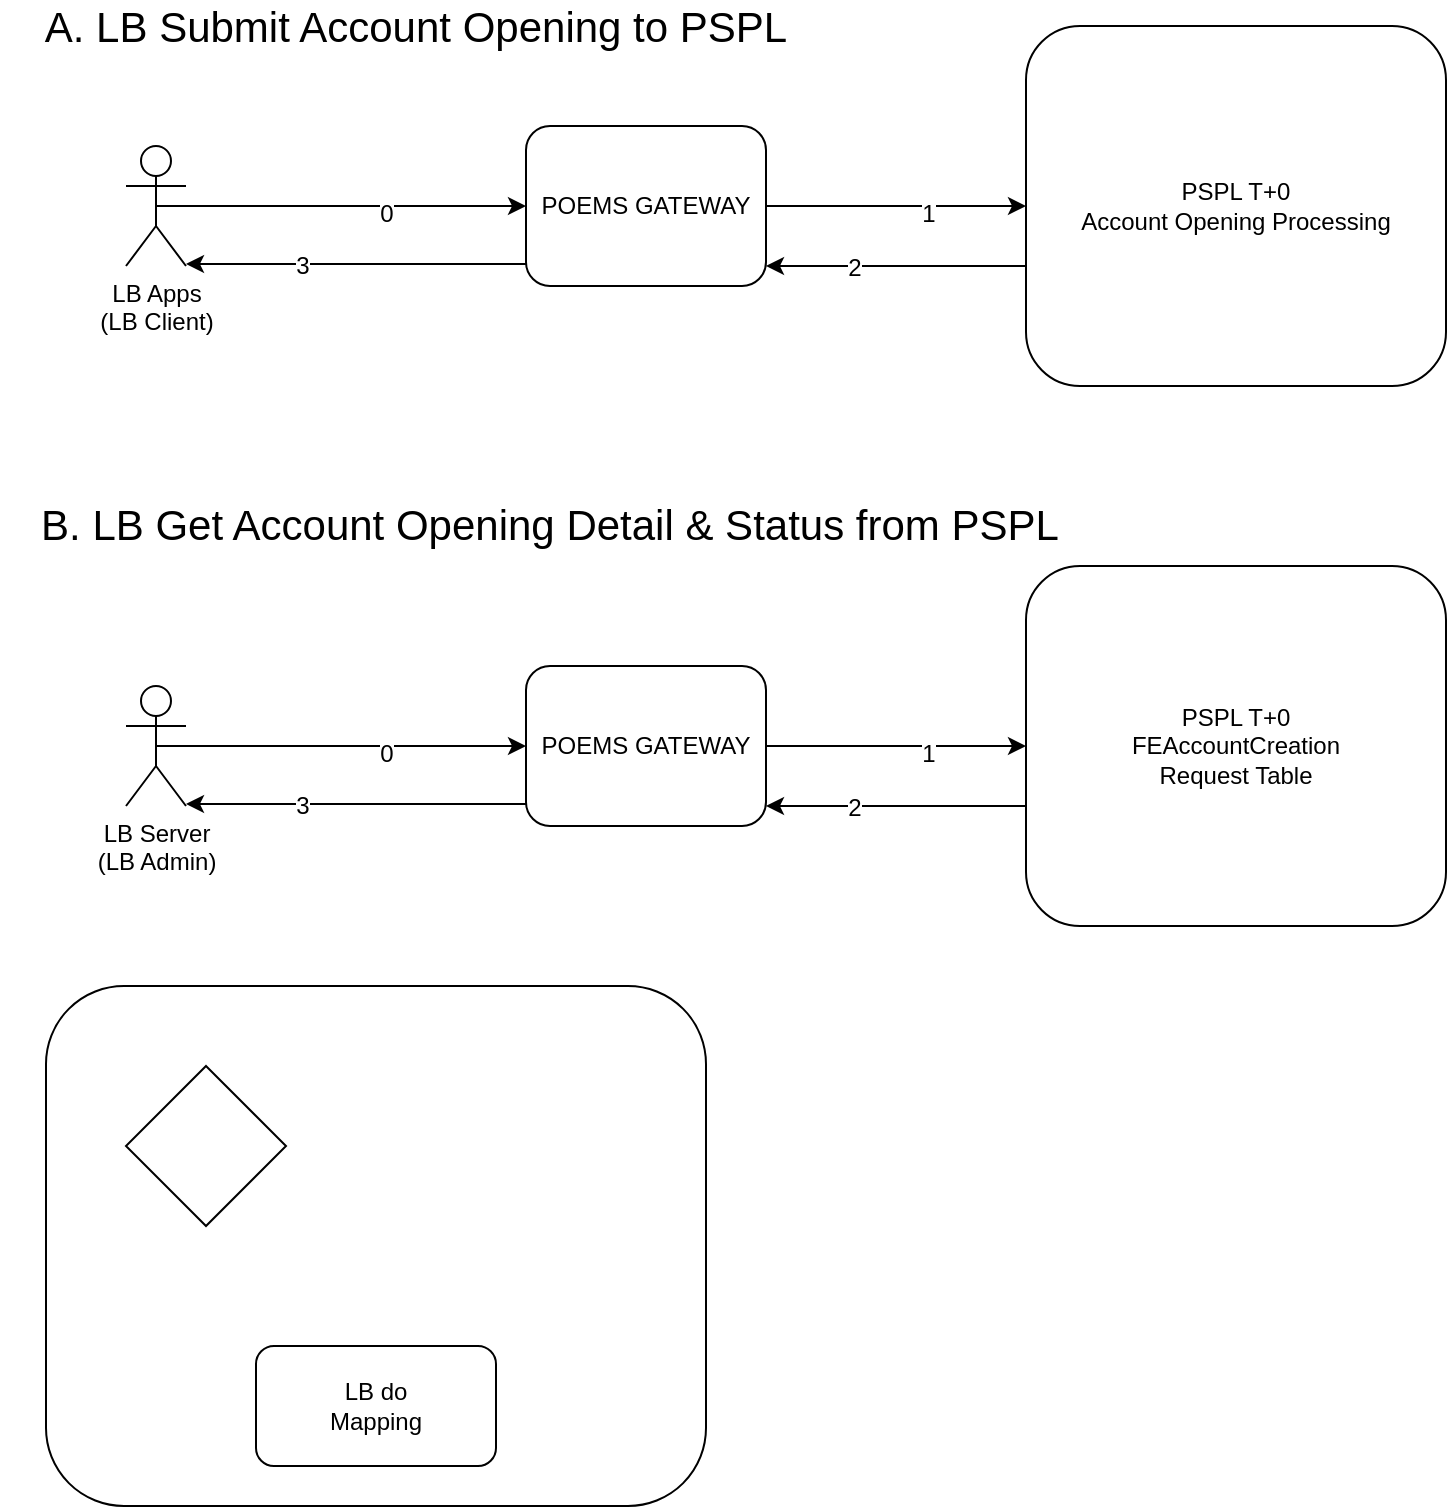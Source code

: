 <mxfile version="12.1.5" type="github" pages="1">
  <diagram id="UOzD4N3eyY4db2SnFhZ8" name="Page-1">
    <mxGraphModel dx="1038" dy="500" grid="1" gridSize="10" guides="1" tooltips="1" connect="1" arrows="1" fold="1" page="1" pageScale="1" pageWidth="850" pageHeight="1100" math="0" shadow="0">
      <root>
        <mxCell id="0"/>
        <mxCell id="1" parent="0"/>
        <mxCell id="Ur7TswTjiC4Jq3S4hagu-1" value="LB Apps&lt;br&gt;(LB Client)" style="shape=umlActor;verticalLabelPosition=bottom;labelBackgroundColor=#ffffff;verticalAlign=top;html=1;outlineConnect=0;" parent="1" vertex="1">
          <mxGeometry x="70" y="110" width="30" height="60" as="geometry"/>
        </mxCell>
        <mxCell id="Ur7TswTjiC4Jq3S4hagu-4" value="POEMS GATEWAY" style="rounded=1;whiteSpace=wrap;html=1;" parent="1" vertex="1">
          <mxGeometry x="270" y="100" width="120" height="80" as="geometry"/>
        </mxCell>
        <mxCell id="wVM4E26sl-JtEafnIeuh-1" value="" style="endArrow=classic;html=1;exitX=0.5;exitY=0.5;exitDx=0;exitDy=0;exitPerimeter=0;entryX=0;entryY=0.5;entryDx=0;entryDy=0;" edge="1" parent="1" source="Ur7TswTjiC4Jq3S4hagu-1" target="Ur7TswTjiC4Jq3S4hagu-4">
          <mxGeometry width="50" height="50" relative="1" as="geometry">
            <mxPoint x="160" y="180" as="sourcePoint"/>
            <mxPoint x="210" y="130" as="targetPoint"/>
          </mxGeometry>
        </mxCell>
        <mxCell id="wVM4E26sl-JtEafnIeuh-2" value="0" style="text;html=1;resizable=0;points=[];align=center;verticalAlign=middle;labelBackgroundColor=#ffffff;" vertex="1" connectable="0" parent="wVM4E26sl-JtEafnIeuh-1">
          <mxGeometry x="0.239" y="-4" relative="1" as="geometry">
            <mxPoint as="offset"/>
          </mxGeometry>
        </mxCell>
        <mxCell id="wVM4E26sl-JtEafnIeuh-3" value="PSPL T+0 &lt;br&gt;Account Opening Processing" style="rounded=1;whiteSpace=wrap;html=1;" vertex="1" parent="1">
          <mxGeometry x="520" y="50" width="210" height="180" as="geometry"/>
        </mxCell>
        <mxCell id="wVM4E26sl-JtEafnIeuh-4" value="" style="endArrow=classic;html=1;exitX=1;exitY=0.5;exitDx=0;exitDy=0;entryX=0;entryY=0.5;entryDx=0;entryDy=0;" edge="1" parent="1" source="Ur7TswTjiC4Jq3S4hagu-4" target="wVM4E26sl-JtEafnIeuh-3">
          <mxGeometry width="50" height="50" relative="1" as="geometry">
            <mxPoint x="340" y="140" as="sourcePoint"/>
            <mxPoint x="485" y="140" as="targetPoint"/>
          </mxGeometry>
        </mxCell>
        <mxCell id="wVM4E26sl-JtEafnIeuh-5" value="1" style="text;html=1;resizable=0;points=[];align=center;verticalAlign=middle;labelBackgroundColor=#ffffff;" vertex="1" connectable="0" parent="wVM4E26sl-JtEafnIeuh-4">
          <mxGeometry x="0.239" y="-4" relative="1" as="geometry">
            <mxPoint as="offset"/>
          </mxGeometry>
        </mxCell>
        <mxCell id="wVM4E26sl-JtEafnIeuh-6" value="" style="endArrow=classic;html=1;" edge="1" parent="1">
          <mxGeometry width="50" height="50" relative="1" as="geometry">
            <mxPoint x="520" y="170" as="sourcePoint"/>
            <mxPoint x="390" y="170" as="targetPoint"/>
          </mxGeometry>
        </mxCell>
        <mxCell id="wVM4E26sl-JtEafnIeuh-8" value="2" style="text;html=1;resizable=0;points=[];align=center;verticalAlign=middle;labelBackgroundColor=#ffffff;" vertex="1" connectable="0" parent="wVM4E26sl-JtEafnIeuh-6">
          <mxGeometry x="0.323" y="1" relative="1" as="geometry">
            <mxPoint as="offset"/>
          </mxGeometry>
        </mxCell>
        <mxCell id="wVM4E26sl-JtEafnIeuh-9" value="" style="endArrow=classic;html=1;" edge="1" parent="1">
          <mxGeometry width="50" height="50" relative="1" as="geometry">
            <mxPoint x="270" y="169" as="sourcePoint"/>
            <mxPoint x="100" y="169" as="targetPoint"/>
          </mxGeometry>
        </mxCell>
        <mxCell id="wVM4E26sl-JtEafnIeuh-10" value="3" style="text;html=1;resizable=0;points=[];align=center;verticalAlign=middle;labelBackgroundColor=#ffffff;" vertex="1" connectable="0" parent="wVM4E26sl-JtEafnIeuh-9">
          <mxGeometry x="0.323" y="1" relative="1" as="geometry">
            <mxPoint as="offset"/>
          </mxGeometry>
        </mxCell>
        <mxCell id="wVM4E26sl-JtEafnIeuh-11" value="LB Server&lt;br&gt;(LB Admin)" style="shape=umlActor;verticalLabelPosition=bottom;labelBackgroundColor=#ffffff;verticalAlign=top;html=1;outlineConnect=0;" vertex="1" parent="1">
          <mxGeometry x="70" y="380" width="30" height="60" as="geometry"/>
        </mxCell>
        <mxCell id="wVM4E26sl-JtEafnIeuh-12" value="POEMS GATEWAY" style="rounded=1;whiteSpace=wrap;html=1;" vertex="1" parent="1">
          <mxGeometry x="270" y="370" width="120" height="80" as="geometry"/>
        </mxCell>
        <mxCell id="wVM4E26sl-JtEafnIeuh-13" value="" style="endArrow=classic;html=1;exitX=0.5;exitY=0.5;exitDx=0;exitDy=0;exitPerimeter=0;entryX=0;entryY=0.5;entryDx=0;entryDy=0;" edge="1" parent="1" source="wVM4E26sl-JtEafnIeuh-11" target="wVM4E26sl-JtEafnIeuh-12">
          <mxGeometry width="50" height="50" relative="1" as="geometry">
            <mxPoint x="160" y="450" as="sourcePoint"/>
            <mxPoint x="210" y="400" as="targetPoint"/>
          </mxGeometry>
        </mxCell>
        <mxCell id="wVM4E26sl-JtEafnIeuh-14" value="0" style="text;html=1;resizable=0;points=[];align=center;verticalAlign=middle;labelBackgroundColor=#ffffff;" vertex="1" connectable="0" parent="wVM4E26sl-JtEafnIeuh-13">
          <mxGeometry x="0.239" y="-4" relative="1" as="geometry">
            <mxPoint as="offset"/>
          </mxGeometry>
        </mxCell>
        <mxCell id="wVM4E26sl-JtEafnIeuh-15" value="PSPL T+0&lt;br&gt;FEAccountCreation&lt;br&gt;Request Table" style="rounded=1;whiteSpace=wrap;html=1;" vertex="1" parent="1">
          <mxGeometry x="520" y="320" width="210" height="180" as="geometry"/>
        </mxCell>
        <mxCell id="wVM4E26sl-JtEafnIeuh-16" value="" style="endArrow=classic;html=1;exitX=1;exitY=0.5;exitDx=0;exitDy=0;entryX=0;entryY=0.5;entryDx=0;entryDy=0;" edge="1" parent="1" source="wVM4E26sl-JtEafnIeuh-12" target="wVM4E26sl-JtEafnIeuh-15">
          <mxGeometry width="50" height="50" relative="1" as="geometry">
            <mxPoint x="340" y="410" as="sourcePoint"/>
            <mxPoint x="485" y="410" as="targetPoint"/>
          </mxGeometry>
        </mxCell>
        <mxCell id="wVM4E26sl-JtEafnIeuh-17" value="1" style="text;html=1;resizable=0;points=[];align=center;verticalAlign=middle;labelBackgroundColor=#ffffff;" vertex="1" connectable="0" parent="wVM4E26sl-JtEafnIeuh-16">
          <mxGeometry x="0.239" y="-4" relative="1" as="geometry">
            <mxPoint as="offset"/>
          </mxGeometry>
        </mxCell>
        <mxCell id="wVM4E26sl-JtEafnIeuh-18" value="" style="endArrow=classic;html=1;" edge="1" parent="1">
          <mxGeometry width="50" height="50" relative="1" as="geometry">
            <mxPoint x="520" y="440" as="sourcePoint"/>
            <mxPoint x="390" y="440" as="targetPoint"/>
          </mxGeometry>
        </mxCell>
        <mxCell id="wVM4E26sl-JtEafnIeuh-19" value="2" style="text;html=1;resizable=0;points=[];align=center;verticalAlign=middle;labelBackgroundColor=#ffffff;" vertex="1" connectable="0" parent="wVM4E26sl-JtEafnIeuh-18">
          <mxGeometry x="0.323" y="1" relative="1" as="geometry">
            <mxPoint as="offset"/>
          </mxGeometry>
        </mxCell>
        <mxCell id="wVM4E26sl-JtEafnIeuh-20" value="" style="endArrow=classic;html=1;" edge="1" parent="1">
          <mxGeometry width="50" height="50" relative="1" as="geometry">
            <mxPoint x="270" y="439" as="sourcePoint"/>
            <mxPoint x="100" y="439" as="targetPoint"/>
          </mxGeometry>
        </mxCell>
        <mxCell id="wVM4E26sl-JtEafnIeuh-21" value="3" style="text;html=1;resizable=0;points=[];align=center;verticalAlign=middle;labelBackgroundColor=#ffffff;" vertex="1" connectable="0" parent="wVM4E26sl-JtEafnIeuh-20">
          <mxGeometry x="0.323" y="1" relative="1" as="geometry">
            <mxPoint as="offset"/>
          </mxGeometry>
        </mxCell>
        <mxCell id="wVM4E26sl-JtEafnIeuh-22" value="A. LB Submit Account Opening to PSPL" style="text;html=1;strokeColor=none;fillColor=none;align=center;verticalAlign=middle;whiteSpace=wrap;rounded=0;fontSize=21;" vertex="1" parent="1">
          <mxGeometry x="10" y="40" width="410" height="20" as="geometry"/>
        </mxCell>
        <mxCell id="wVM4E26sl-JtEafnIeuh-23" value="B. LB Get Account Opening Detail &amp;amp; Status from PSPL" style="text;html=1;strokeColor=none;fillColor=none;align=center;verticalAlign=middle;whiteSpace=wrap;rounded=0;fontSize=21;" vertex="1" parent="1">
          <mxGeometry x="7" y="289" width="550" height="20" as="geometry"/>
        </mxCell>
        <mxCell id="wVM4E26sl-JtEafnIeuh-26" value="" style="rounded=1;whiteSpace=wrap;html=1;fontSize=12;" vertex="1" parent="1">
          <mxGeometry x="30" y="530" width="330" height="260" as="geometry"/>
        </mxCell>
        <mxCell id="wVM4E26sl-JtEafnIeuh-25" value="" style="rhombus;whiteSpace=wrap;html=1;fontSize=12;" vertex="1" parent="1">
          <mxGeometry x="70" y="570" width="80" height="80" as="geometry"/>
        </mxCell>
        <mxCell id="wVM4E26sl-JtEafnIeuh-24" value="LB do &lt;br&gt;Mapping" style="rounded=1;whiteSpace=wrap;html=1;fontSize=12;" vertex="1" parent="1">
          <mxGeometry x="135" y="710" width="120" height="60" as="geometry"/>
        </mxCell>
      </root>
    </mxGraphModel>
  </diagram>
</mxfile>
